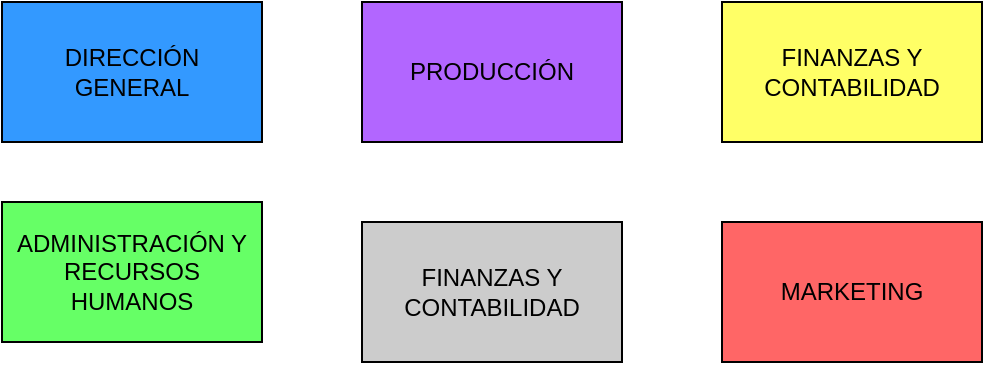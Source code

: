 <mxfile version="16.4.11" type="github">
  <diagram id="KJ0OMVQqvkp7y9awNzan" name="Page-1">
    <mxGraphModel dx="1662" dy="794" grid="1" gridSize="10" guides="1" tooltips="1" connect="1" arrows="1" fold="1" page="1" pageScale="1" pageWidth="827" pageHeight="1169" math="0" shadow="0">
      <root>
        <mxCell id="0" />
        <mxCell id="1" parent="0" />
        <mxCell id="ZV6S64bWPlCg-hae5csx-1" value="DIRECCIÓN GENERAL" style="rounded=0;whiteSpace=wrap;html=1;fillColor=#3399FF;" parent="1" vertex="1">
          <mxGeometry x="130" y="330" width="130" height="70" as="geometry" />
        </mxCell>
        <mxCell id="ZV6S64bWPlCg-hae5csx-2" value="ADMINISTRACIÓN Y RECURSOS HUMANOS" style="rounded=0;whiteSpace=wrap;html=1;fillColor=#66FF66;" parent="1" vertex="1">
          <mxGeometry x="130" y="430" width="130" height="70" as="geometry" />
        </mxCell>
        <mxCell id="ZV6S64bWPlCg-hae5csx-3" value="PRODUCCIÓN" style="rounded=0;whiteSpace=wrap;html=1;fillColor=#B266FF;" parent="1" vertex="1">
          <mxGeometry x="310" y="330" width="130" height="70" as="geometry" />
        </mxCell>
        <mxCell id="ZV6S64bWPlCg-hae5csx-4" value="FINANZAS Y CONTABILIDAD" style="rounded=0;whiteSpace=wrap;html=1;fillColor=#CCCCCC;" parent="1" vertex="1">
          <mxGeometry x="310" y="440" width="130" height="70" as="geometry" />
        </mxCell>
        <mxCell id="ZV6S64bWPlCg-hae5csx-5" value="FINANZAS Y CONTABILIDAD" style="rounded=0;whiteSpace=wrap;html=1;fillColor=#FFFF66;" parent="1" vertex="1">
          <mxGeometry x="490" y="330" width="130" height="70" as="geometry" />
        </mxCell>
        <mxCell id="ZV6S64bWPlCg-hae5csx-6" value="MARKETING" style="rounded=0;whiteSpace=wrap;html=1;fillColor=#FF6666;" parent="1" vertex="1">
          <mxGeometry x="490" y="440" width="130" height="70" as="geometry" />
        </mxCell>
      </root>
    </mxGraphModel>
  </diagram>
</mxfile>
